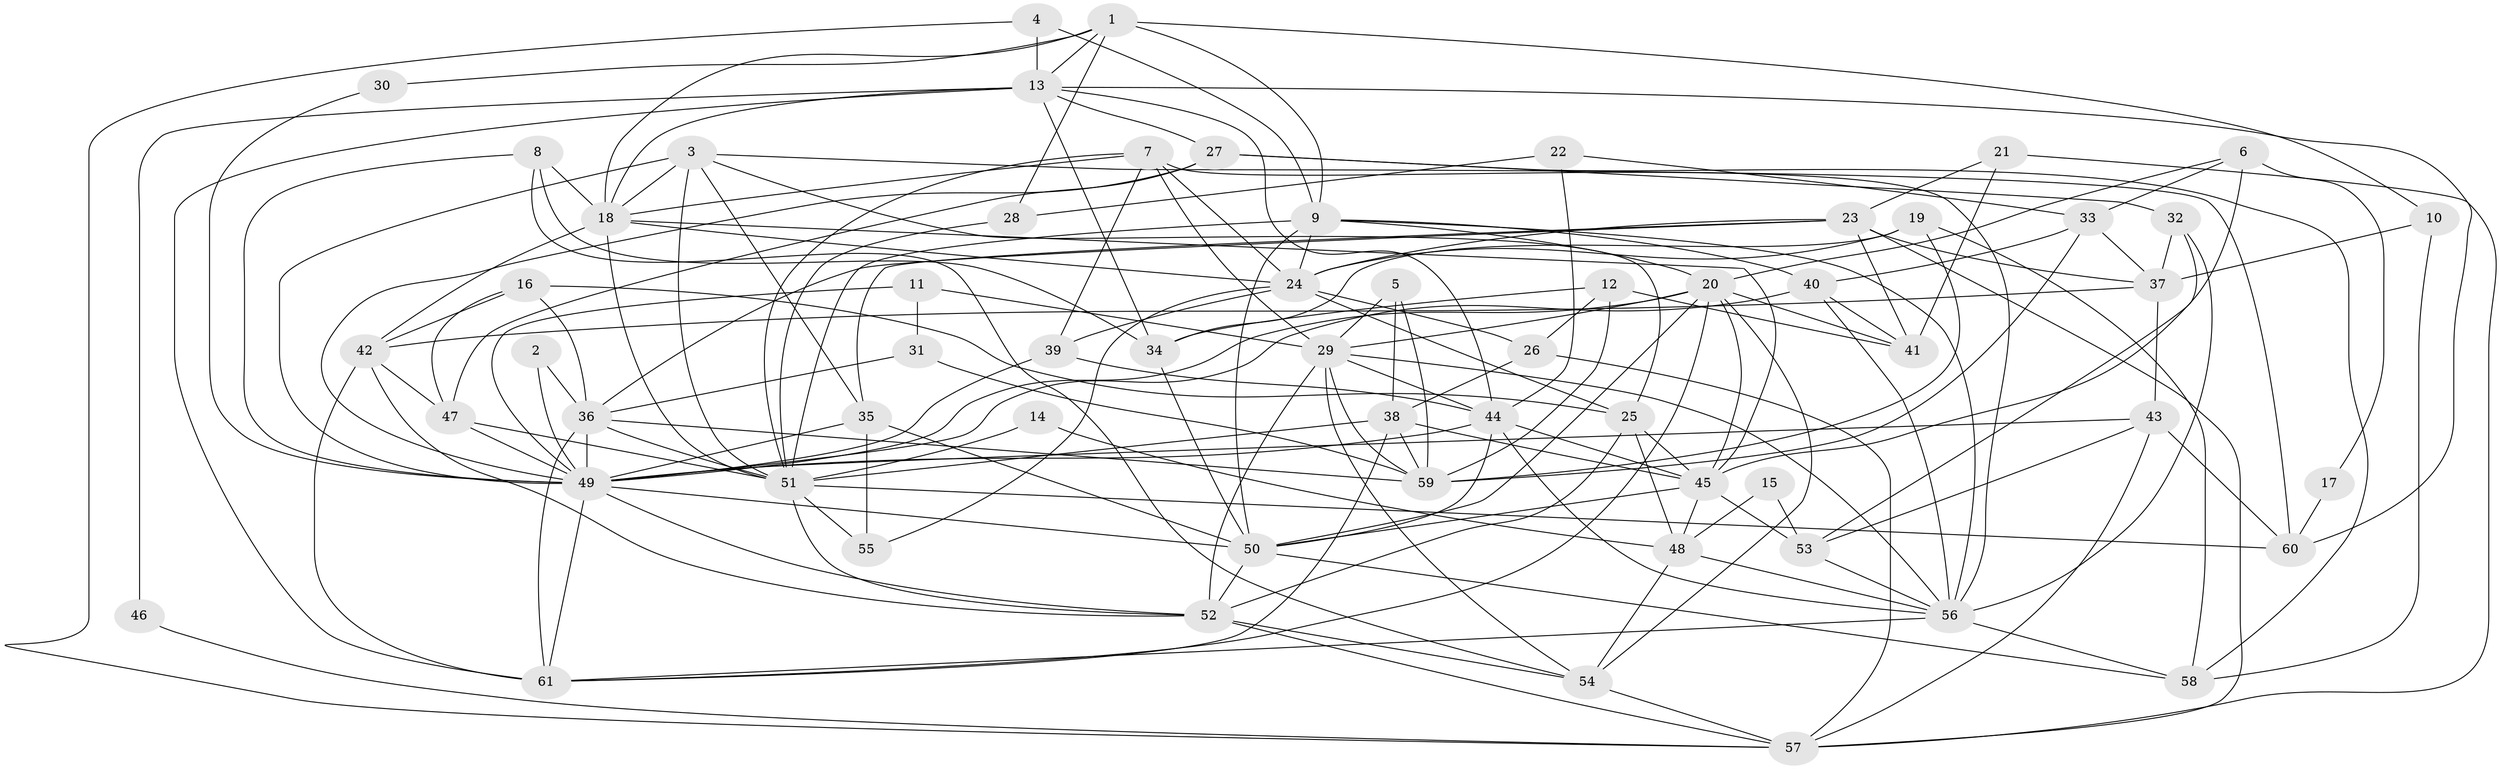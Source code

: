 // original degree distribution, {7: 0.05737704918032787, 2: 0.1557377049180328, 3: 0.319672131147541, 4: 0.20491803278688525, 5: 0.1557377049180328, 6: 0.06557377049180328, 9: 0.00819672131147541, 8: 0.03278688524590164}
// Generated by graph-tools (version 1.1) at 2025/50/03/09/25 03:50:02]
// undirected, 61 vertices, 172 edges
graph export_dot {
graph [start="1"]
  node [color=gray90,style=filled];
  1;
  2;
  3;
  4;
  5;
  6;
  7;
  8;
  9;
  10;
  11;
  12;
  13;
  14;
  15;
  16;
  17;
  18;
  19;
  20;
  21;
  22;
  23;
  24;
  25;
  26;
  27;
  28;
  29;
  30;
  31;
  32;
  33;
  34;
  35;
  36;
  37;
  38;
  39;
  40;
  41;
  42;
  43;
  44;
  45;
  46;
  47;
  48;
  49;
  50;
  51;
  52;
  53;
  54;
  55;
  56;
  57;
  58;
  59;
  60;
  61;
  1 -- 9 [weight=1.0];
  1 -- 10 [weight=1.0];
  1 -- 13 [weight=1.0];
  1 -- 18 [weight=1.0];
  1 -- 28 [weight=1.0];
  1 -- 30 [weight=1.0];
  2 -- 36 [weight=1.0];
  2 -- 49 [weight=1.0];
  3 -- 18 [weight=1.0];
  3 -- 25 [weight=1.0];
  3 -- 35 [weight=1.0];
  3 -- 49 [weight=1.0];
  3 -- 51 [weight=1.0];
  3 -- 60 [weight=1.0];
  4 -- 9 [weight=1.0];
  4 -- 13 [weight=1.0];
  4 -- 57 [weight=1.0];
  5 -- 29 [weight=1.0];
  5 -- 38 [weight=1.0];
  5 -- 59 [weight=1.0];
  6 -- 17 [weight=1.0];
  6 -- 20 [weight=1.0];
  6 -- 33 [weight=1.0];
  6 -- 45 [weight=2.0];
  7 -- 18 [weight=1.0];
  7 -- 24 [weight=1.0];
  7 -- 29 [weight=1.0];
  7 -- 39 [weight=1.0];
  7 -- 51 [weight=1.0];
  7 -- 56 [weight=1.0];
  8 -- 18 [weight=1.0];
  8 -- 34 [weight=1.0];
  8 -- 49 [weight=1.0];
  8 -- 54 [weight=1.0];
  9 -- 20 [weight=1.0];
  9 -- 24 [weight=2.0];
  9 -- 40 [weight=1.0];
  9 -- 50 [weight=1.0];
  9 -- 51 [weight=1.0];
  9 -- 56 [weight=1.0];
  10 -- 37 [weight=1.0];
  10 -- 58 [weight=1.0];
  11 -- 29 [weight=1.0];
  11 -- 31 [weight=1.0];
  11 -- 49 [weight=1.0];
  12 -- 26 [weight=1.0];
  12 -- 34 [weight=1.0];
  12 -- 41 [weight=1.0];
  12 -- 59 [weight=1.0];
  13 -- 18 [weight=1.0];
  13 -- 27 [weight=1.0];
  13 -- 34 [weight=1.0];
  13 -- 44 [weight=1.0];
  13 -- 46 [weight=1.0];
  13 -- 60 [weight=1.0];
  13 -- 61 [weight=1.0];
  14 -- 48 [weight=1.0];
  14 -- 51 [weight=1.0];
  15 -- 48 [weight=1.0];
  15 -- 53 [weight=1.0];
  16 -- 25 [weight=1.0];
  16 -- 36 [weight=1.0];
  16 -- 42 [weight=1.0];
  16 -- 47 [weight=1.0];
  17 -- 60 [weight=1.0];
  18 -- 24 [weight=1.0];
  18 -- 42 [weight=1.0];
  18 -- 45 [weight=1.0];
  18 -- 51 [weight=1.0];
  19 -- 24 [weight=1.0];
  19 -- 34 [weight=1.0];
  19 -- 58 [weight=1.0];
  19 -- 59 [weight=1.0];
  20 -- 29 [weight=1.0];
  20 -- 41 [weight=1.0];
  20 -- 45 [weight=1.0];
  20 -- 49 [weight=1.0];
  20 -- 50 [weight=1.0];
  20 -- 54 [weight=1.0];
  20 -- 61 [weight=1.0];
  21 -- 23 [weight=1.0];
  21 -- 41 [weight=1.0];
  21 -- 57 [weight=1.0];
  22 -- 28 [weight=1.0];
  22 -- 33 [weight=1.0];
  22 -- 44 [weight=1.0];
  23 -- 24 [weight=1.0];
  23 -- 35 [weight=1.0];
  23 -- 36 [weight=1.0];
  23 -- 37 [weight=1.0];
  23 -- 41 [weight=1.0];
  23 -- 57 [weight=1.0];
  24 -- 25 [weight=1.0];
  24 -- 26 [weight=1.0];
  24 -- 39 [weight=1.0];
  24 -- 55 [weight=1.0];
  25 -- 45 [weight=1.0];
  25 -- 48 [weight=1.0];
  25 -- 52 [weight=1.0];
  26 -- 38 [weight=1.0];
  26 -- 57 [weight=1.0];
  27 -- 32 [weight=1.0];
  27 -- 47 [weight=1.0];
  27 -- 49 [weight=1.0];
  27 -- 58 [weight=1.0];
  28 -- 51 [weight=1.0];
  29 -- 44 [weight=1.0];
  29 -- 52 [weight=1.0];
  29 -- 54 [weight=1.0];
  29 -- 56 [weight=1.0];
  29 -- 59 [weight=1.0];
  30 -- 49 [weight=1.0];
  31 -- 36 [weight=1.0];
  31 -- 59 [weight=1.0];
  32 -- 37 [weight=1.0];
  32 -- 53 [weight=1.0];
  32 -- 56 [weight=1.0];
  33 -- 37 [weight=1.0];
  33 -- 40 [weight=1.0];
  33 -- 59 [weight=1.0];
  34 -- 50 [weight=1.0];
  35 -- 49 [weight=1.0];
  35 -- 50 [weight=1.0];
  35 -- 55 [weight=1.0];
  36 -- 49 [weight=1.0];
  36 -- 51 [weight=1.0];
  36 -- 59 [weight=1.0];
  36 -- 61 [weight=1.0];
  37 -- 42 [weight=1.0];
  37 -- 43 [weight=1.0];
  38 -- 45 [weight=1.0];
  38 -- 51 [weight=1.0];
  38 -- 59 [weight=1.0];
  38 -- 61 [weight=1.0];
  39 -- 44 [weight=1.0];
  39 -- 49 [weight=2.0];
  40 -- 41 [weight=1.0];
  40 -- 49 [weight=1.0];
  40 -- 56 [weight=1.0];
  42 -- 47 [weight=1.0];
  42 -- 52 [weight=1.0];
  42 -- 61 [weight=1.0];
  43 -- 49 [weight=1.0];
  43 -- 53 [weight=1.0];
  43 -- 57 [weight=1.0];
  43 -- 60 [weight=1.0];
  44 -- 45 [weight=1.0];
  44 -- 49 [weight=1.0];
  44 -- 50 [weight=1.0];
  44 -- 56 [weight=1.0];
  45 -- 48 [weight=1.0];
  45 -- 50 [weight=1.0];
  45 -- 53 [weight=1.0];
  46 -- 57 [weight=1.0];
  47 -- 49 [weight=2.0];
  47 -- 51 [weight=1.0];
  48 -- 54 [weight=1.0];
  48 -- 56 [weight=1.0];
  49 -- 50 [weight=1.0];
  49 -- 52 [weight=1.0];
  49 -- 61 [weight=1.0];
  50 -- 52 [weight=1.0];
  50 -- 58 [weight=1.0];
  51 -- 52 [weight=1.0];
  51 -- 55 [weight=1.0];
  51 -- 60 [weight=1.0];
  52 -- 54 [weight=1.0];
  52 -- 57 [weight=1.0];
  53 -- 56 [weight=1.0];
  54 -- 57 [weight=1.0];
  56 -- 58 [weight=1.0];
  56 -- 61 [weight=1.0];
}
